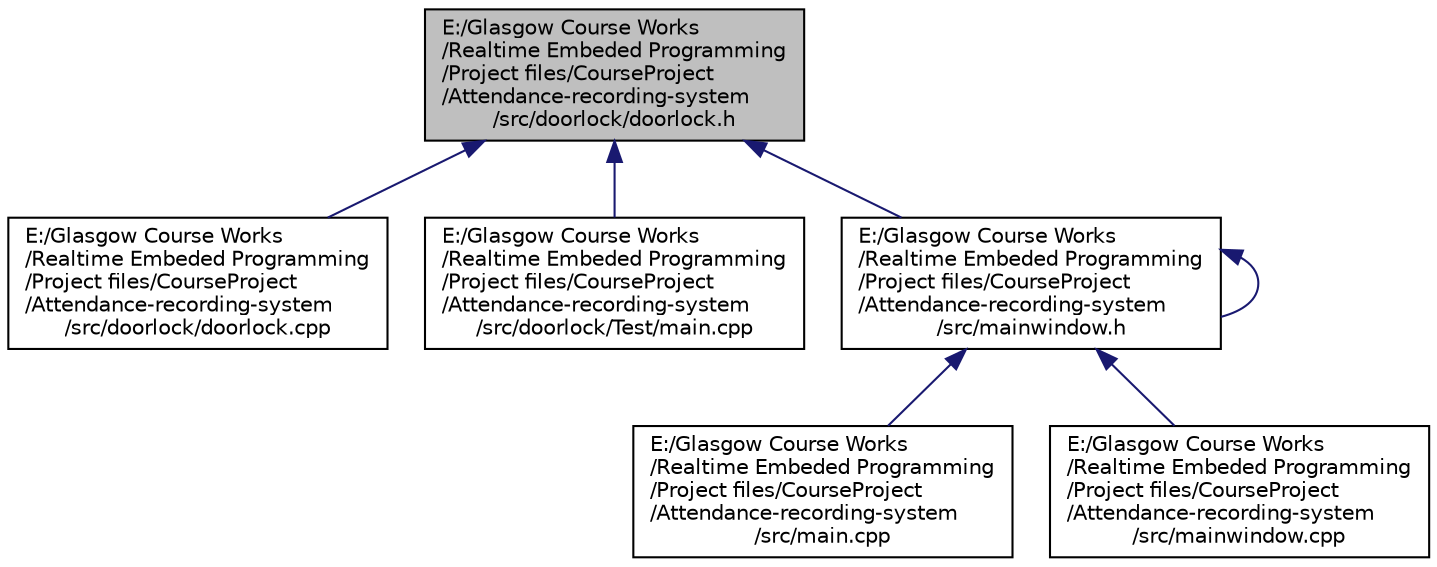 digraph "E:/Glasgow Course Works/Realtime Embeded Programming/Project files/CourseProject/Attendance-recording-system/src/doorlock/doorlock.h"
{
  edge [fontname="Helvetica",fontsize="10",labelfontname="Helvetica",labelfontsize="10"];
  node [fontname="Helvetica",fontsize="10",shape=record];
  Node1 [label="E:/Glasgow Course Works\l/Realtime Embeded Programming\l/Project files/CourseProject\l/Attendance-recording-system\l/src/doorlock/doorlock.h",height=0.2,width=0.4,color="black", fillcolor="grey75", style="filled", fontcolor="black"];
  Node1 -> Node2 [dir="back",color="midnightblue",fontsize="10",style="solid"];
  Node2 [label="E:/Glasgow Course Works\l/Realtime Embeded Programming\l/Project files/CourseProject\l/Attendance-recording-system\l/src/doorlock/doorlock.cpp",height=0.2,width=0.4,color="black", fillcolor="white", style="filled",URL="$doorlock_8cpp.html"];
  Node1 -> Node3 [dir="back",color="midnightblue",fontsize="10",style="solid"];
  Node3 [label="E:/Glasgow Course Works\l/Realtime Embeded Programming\l/Project files/CourseProject\l/Attendance-recording-system\l/src/doorlock/Test/main.cpp",height=0.2,width=0.4,color="black", fillcolor="white", style="filled",URL="$doorlock_2_test_2main_8cpp.html"];
  Node1 -> Node4 [dir="back",color="midnightblue",fontsize="10",style="solid"];
  Node4 [label="E:/Glasgow Course Works\l/Realtime Embeded Programming\l/Project files/CourseProject\l/Attendance-recording-system\l/src/mainwindow.h",height=0.2,width=0.4,color="black", fillcolor="white", style="filled",URL="$mainwindow_8h.html"];
  Node4 -> Node5 [dir="back",color="midnightblue",fontsize="10",style="solid"];
  Node5 [label="E:/Glasgow Course Works\l/Realtime Embeded Programming\l/Project files/CourseProject\l/Attendance-recording-system\l/src/main.cpp",height=0.2,width=0.4,color="black", fillcolor="white", style="filled",URL="$main_8cpp.html"];
  Node4 -> Node4 [dir="back",color="midnightblue",fontsize="10",style="solid"];
  Node4 -> Node6 [dir="back",color="midnightblue",fontsize="10",style="solid"];
  Node6 [label="E:/Glasgow Course Works\l/Realtime Embeded Programming\l/Project files/CourseProject\l/Attendance-recording-system\l/src/mainwindow.cpp",height=0.2,width=0.4,color="black", fillcolor="white", style="filled",URL="$mainwindow_8cpp.html"];
}
